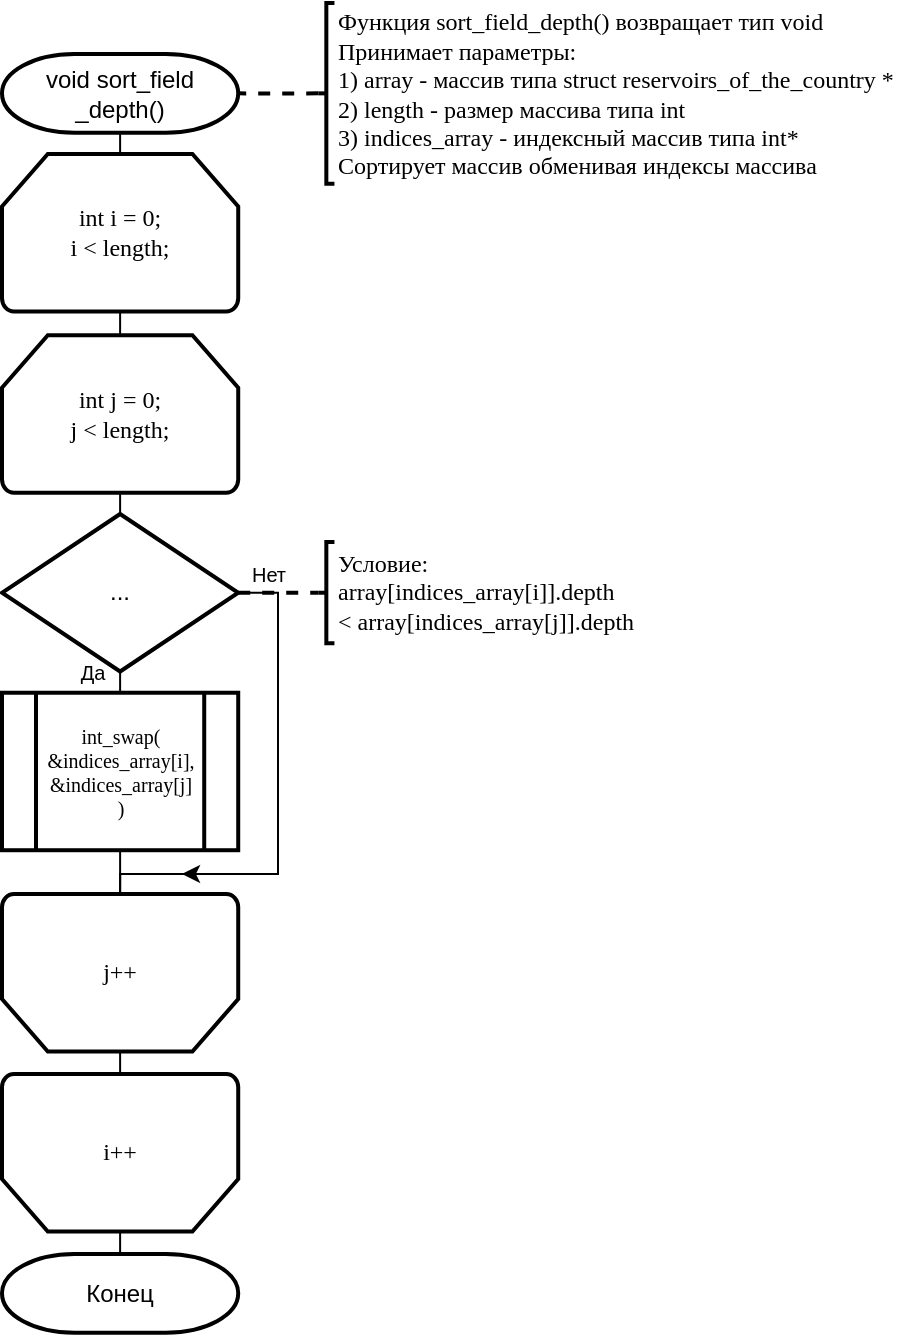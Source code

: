 <mxfile version="13.0.3" type="device"><diagram id="bw7SJU0cW9WvkinEJ-dO" name="Page-1"><mxGraphModel dx="868" dy="519" grid="1" gridSize="10" guides="1" tooltips="1" connect="1" arrows="1" fold="1" page="1" pageScale="1" pageWidth="827" pageHeight="1169" math="0" shadow="0"><root><mxCell id="0"/><mxCell id="1" parent="0"/><mxCell id="fTpEUxStH3WD9qe_AN6I-14" style="edgeStyle=orthogonalEdgeStyle;rounded=0;orthogonalLoop=1;jettySize=auto;html=1;exitX=0.5;exitY=1;exitDx=0;exitDy=0;exitPerimeter=0;entryX=0.5;entryY=0;entryDx=0;entryDy=0;entryPerimeter=0;endArrow=none;endFill=0;strokeWidth=1;" parent="1" source="fTpEUxStH3WD9qe_AN6I-1" target="fTpEUxStH3WD9qe_AN6I-2" edge="1"><mxGeometry relative="1" as="geometry"/></mxCell><mxCell id="fTpEUxStH3WD9qe_AN6I-1" value="void sort_field&lt;br&gt;_depth()" style="strokeWidth=2;html=1;shape=mxgraph.flowchart.terminator;whiteSpace=wrap;" parent="1" vertex="1"><mxGeometry x="90" y="70" width="118.11" height="39.37" as="geometry"/></mxCell><mxCell id="fTpEUxStH3WD9qe_AN6I-15" style="edgeStyle=orthogonalEdgeStyle;rounded=0;orthogonalLoop=1;jettySize=auto;html=1;exitX=0.5;exitY=1;exitDx=0;exitDy=0;exitPerimeter=0;entryX=0.5;entryY=0;entryDx=0;entryDy=0;entryPerimeter=0;endArrow=none;endFill=0;strokeWidth=1;" parent="1" source="fTpEUxStH3WD9qe_AN6I-2" target="fTpEUxStH3WD9qe_AN6I-3" edge="1"><mxGeometry relative="1" as="geometry"/></mxCell><mxCell id="fTpEUxStH3WD9qe_AN6I-2" value="int i = 0;&lt;br&gt;i &amp;lt; length;" style="strokeWidth=2;html=1;shape=mxgraph.flowchart.loop_limit;whiteSpace=wrap;fontFamily=Times New Roman;" parent="1" vertex="1"><mxGeometry x="90" y="120" width="118.11" height="78.74" as="geometry"/></mxCell><mxCell id="fTpEUxStH3WD9qe_AN6I-16" style="edgeStyle=orthogonalEdgeStyle;rounded=0;orthogonalLoop=1;jettySize=auto;html=1;exitX=0.5;exitY=1;exitDx=0;exitDy=0;exitPerimeter=0;entryX=0.5;entryY=0;entryDx=0;entryDy=0;entryPerimeter=0;endArrow=none;endFill=0;strokeWidth=1;" parent="1" source="fTpEUxStH3WD9qe_AN6I-3" target="fTpEUxStH3WD9qe_AN6I-9" edge="1"><mxGeometry relative="1" as="geometry"/></mxCell><mxCell id="fTpEUxStH3WD9qe_AN6I-3" value="int j = 0;&lt;br&gt;j &amp;lt; length;" style="strokeWidth=2;html=1;shape=mxgraph.flowchart.loop_limit;whiteSpace=wrap;fontFamily=Times New Roman;" parent="1" vertex="1"><mxGeometry x="90" y="210.63" width="118.11" height="78.74" as="geometry"/></mxCell><mxCell id="fTpEUxStH3WD9qe_AN6I-19" style="edgeStyle=orthogonalEdgeStyle;rounded=0;orthogonalLoop=1;jettySize=auto;html=1;exitX=0.5;exitY=0;exitDx=0;exitDy=0;exitPerimeter=0;entryX=0.5;entryY=1;entryDx=0;entryDy=0;entryPerimeter=0;endArrow=none;endFill=0;strokeWidth=1;" parent="1" source="fTpEUxStH3WD9qe_AN6I-4" target="fTpEUxStH3WD9qe_AN6I-5" edge="1"><mxGeometry relative="1" as="geometry"/></mxCell><mxCell id="fTpEUxStH3WD9qe_AN6I-4" value="j++" style="strokeWidth=2;html=1;shape=mxgraph.flowchart.loop_limit;whiteSpace=wrap;fontFamily=Times New Roman;flipV=1;" parent="1" vertex="1"><mxGeometry x="90" y="490" width="118.11" height="78.74" as="geometry"/></mxCell><mxCell id="fTpEUxStH3WD9qe_AN6I-21" style="edgeStyle=orthogonalEdgeStyle;rounded=0;orthogonalLoop=1;jettySize=auto;html=1;exitX=0.5;exitY=0;exitDx=0;exitDy=0;exitPerimeter=0;entryX=0.5;entryY=0;entryDx=0;entryDy=0;entryPerimeter=0;endArrow=none;endFill=0;strokeWidth=1;" parent="1" source="fTpEUxStH3WD9qe_AN6I-5" target="fTpEUxStH3WD9qe_AN6I-20" edge="1"><mxGeometry relative="1" as="geometry"/></mxCell><mxCell id="fTpEUxStH3WD9qe_AN6I-5" value="i++" style="strokeWidth=2;html=1;shape=mxgraph.flowchart.loop_limit;whiteSpace=wrap;fontFamily=Times New Roman;flipV=1;" parent="1" vertex="1"><mxGeometry x="90" y="580" width="118.11" height="78.74" as="geometry"/></mxCell><mxCell id="fTpEUxStH3WD9qe_AN6I-18" style="edgeStyle=orthogonalEdgeStyle;rounded=0;orthogonalLoop=1;jettySize=auto;html=1;exitX=0.5;exitY=1;exitDx=0;exitDy=0;entryX=0.5;entryY=1;entryDx=0;entryDy=0;entryPerimeter=0;endArrow=none;endFill=0;strokeWidth=1;" parent="1" source="fTpEUxStH3WD9qe_AN6I-6" target="fTpEUxStH3WD9qe_AN6I-4" edge="1"><mxGeometry relative="1" as="geometry"/></mxCell><mxCell id="fTpEUxStH3WD9qe_AN6I-6" value="int_swap(&lt;br style=&quot;font-size: 10px&quot;&gt;&amp;amp;indices_array[i], &amp;amp;indices_array[j]&lt;br&gt;)" style="verticalLabelPosition=middle;verticalAlign=middle;html=1;shape=process;whiteSpace=wrap;rounded=0;size=0.14;arcSize=6;fontFamily=Times New Roman;strokeWidth=2;labelPosition=center;align=center;fontSize=10;" parent="1" vertex="1"><mxGeometry x="90" y="389.37" width="118.11" height="78.74" as="geometry"/></mxCell><mxCell id="fTpEUxStH3WD9qe_AN6I-8" value="Условие:&lt;br&gt;array[indices_array[i]].depth&lt;br&gt;&amp;lt; array[indices_array[j]].depth" style="strokeWidth=2;html=1;shape=mxgraph.flowchart.annotation_2;align=left;labelPosition=right;pointerEvents=1;fontFamily=Times New Roman;" parent="1" vertex="1"><mxGeometry x="248.11" y="314.05" width="8.11" height="50.63" as="geometry"/></mxCell><mxCell id="fTpEUxStH3WD9qe_AN6I-10" style="edgeStyle=orthogonalEdgeStyle;rounded=0;orthogonalLoop=1;jettySize=auto;html=1;exitX=1;exitY=0.5;exitDx=0;exitDy=0;exitPerimeter=0;entryX=0;entryY=0.5;entryDx=0;entryDy=0;entryPerimeter=0;dashed=1;strokeWidth=2;endArrow=none;endFill=0;" parent="1" source="fTpEUxStH3WD9qe_AN6I-9" target="fTpEUxStH3WD9qe_AN6I-8" edge="1"><mxGeometry relative="1" as="geometry"/></mxCell><mxCell id="fTpEUxStH3WD9qe_AN6I-13" style="edgeStyle=orthogonalEdgeStyle;rounded=0;orthogonalLoop=1;jettySize=auto;html=1;exitX=1;exitY=0.5;exitDx=0;exitDy=0;exitPerimeter=0;entryX=0.5;entryY=1;entryDx=0;entryDy=0;entryPerimeter=0;endArrow=none;endFill=0;strokeWidth=1;" parent="1" source="fTpEUxStH3WD9qe_AN6I-9" target="fTpEUxStH3WD9qe_AN6I-4" edge="1"><mxGeometry relative="1" as="geometry"><Array as="points"><mxPoint x="228" y="339"/><mxPoint x="228" y="480"/><mxPoint x="149" y="480"/></Array></mxGeometry></mxCell><mxCell id="fTpEUxStH3WD9qe_AN6I-17" style="edgeStyle=orthogonalEdgeStyle;rounded=0;orthogonalLoop=1;jettySize=auto;html=1;exitX=0.5;exitY=1;exitDx=0;exitDy=0;exitPerimeter=0;entryX=0.5;entryY=0;entryDx=0;entryDy=0;endArrow=none;endFill=0;strokeWidth=1;" parent="1" source="fTpEUxStH3WD9qe_AN6I-9" target="fTpEUxStH3WD9qe_AN6I-6" edge="1"><mxGeometry relative="1" as="geometry"/></mxCell><mxCell id="fTpEUxStH3WD9qe_AN6I-9" value="..." style="strokeWidth=2;html=1;shape=mxgraph.flowchart.decision;whiteSpace=wrap;" parent="1" vertex="1"><mxGeometry x="90" y="300" width="118.11" height="78.74" as="geometry"/></mxCell><mxCell id="fTpEUxStH3WD9qe_AN6I-20" value="Конец" style="strokeWidth=2;html=1;shape=mxgraph.flowchart.terminator;whiteSpace=wrap;" parent="1" vertex="1"><mxGeometry x="90" y="670" width="118.11" height="39.37" as="geometry"/></mxCell><mxCell id="fTpEUxStH3WD9qe_AN6I-23" style="edgeStyle=orthogonalEdgeStyle;rounded=0;orthogonalLoop=1;jettySize=auto;html=1;exitX=0;exitY=0.5;exitDx=0;exitDy=0;exitPerimeter=0;entryX=1;entryY=0.5;entryDx=0;entryDy=0;entryPerimeter=0;endArrow=none;endFill=0;strokeWidth=2;dashed=1;" parent="1" source="fTpEUxStH3WD9qe_AN6I-22" target="fTpEUxStH3WD9qe_AN6I-1" edge="1"><mxGeometry relative="1" as="geometry"/></mxCell><mxCell id="fTpEUxStH3WD9qe_AN6I-22" value="Функция sort_field_depth() возвращает тип void&lt;br&gt;Принимает параметры:&lt;br&gt;1) array - массив типа&amp;nbsp;struct reservoirs_of_the_country *&lt;br&gt;2)&amp;nbsp;length - размер массива типа int&lt;br&gt;3) indices_array - индексный массив типа&amp;nbsp;int*&lt;br&gt;Сортирует массив обменивая индексы массива" style="strokeWidth=2;html=1;shape=mxgraph.flowchart.annotation_2;align=left;labelPosition=right;pointerEvents=1;fontFamily=Times New Roman;" parent="1" vertex="1"><mxGeometry x="248.11" y="44.53" width="8.11" height="90.31" as="geometry"/></mxCell><mxCell id="fTpEUxStH3WD9qe_AN6I-26" value="Да" style="text;html=1;align=center;verticalAlign=middle;resizable=0;points=[];autosize=1;fontSize=10;" parent="1" vertex="1"><mxGeometry x="120" y="369.37" width="30" height="20" as="geometry"/></mxCell><mxCell id="fTpEUxStH3WD9qe_AN6I-27" value="Нет" style="text;html=1;align=center;verticalAlign=middle;resizable=0;points=[];autosize=1;fontSize=10;" parent="1" vertex="1"><mxGeometry x="208.11" y="320" width="30" height="20" as="geometry"/></mxCell><mxCell id="fTpEUxStH3WD9qe_AN6I-28" value="" style="endArrow=classic;html=1;strokeWidth=1;fontSize=10;" parent="1" edge="1"><mxGeometry width="50" height="50" relative="1" as="geometry"><mxPoint x="220" y="480" as="sourcePoint"/><mxPoint x="180" y="480" as="targetPoint"/></mxGeometry></mxCell></root></mxGraphModel></diagram></mxfile>